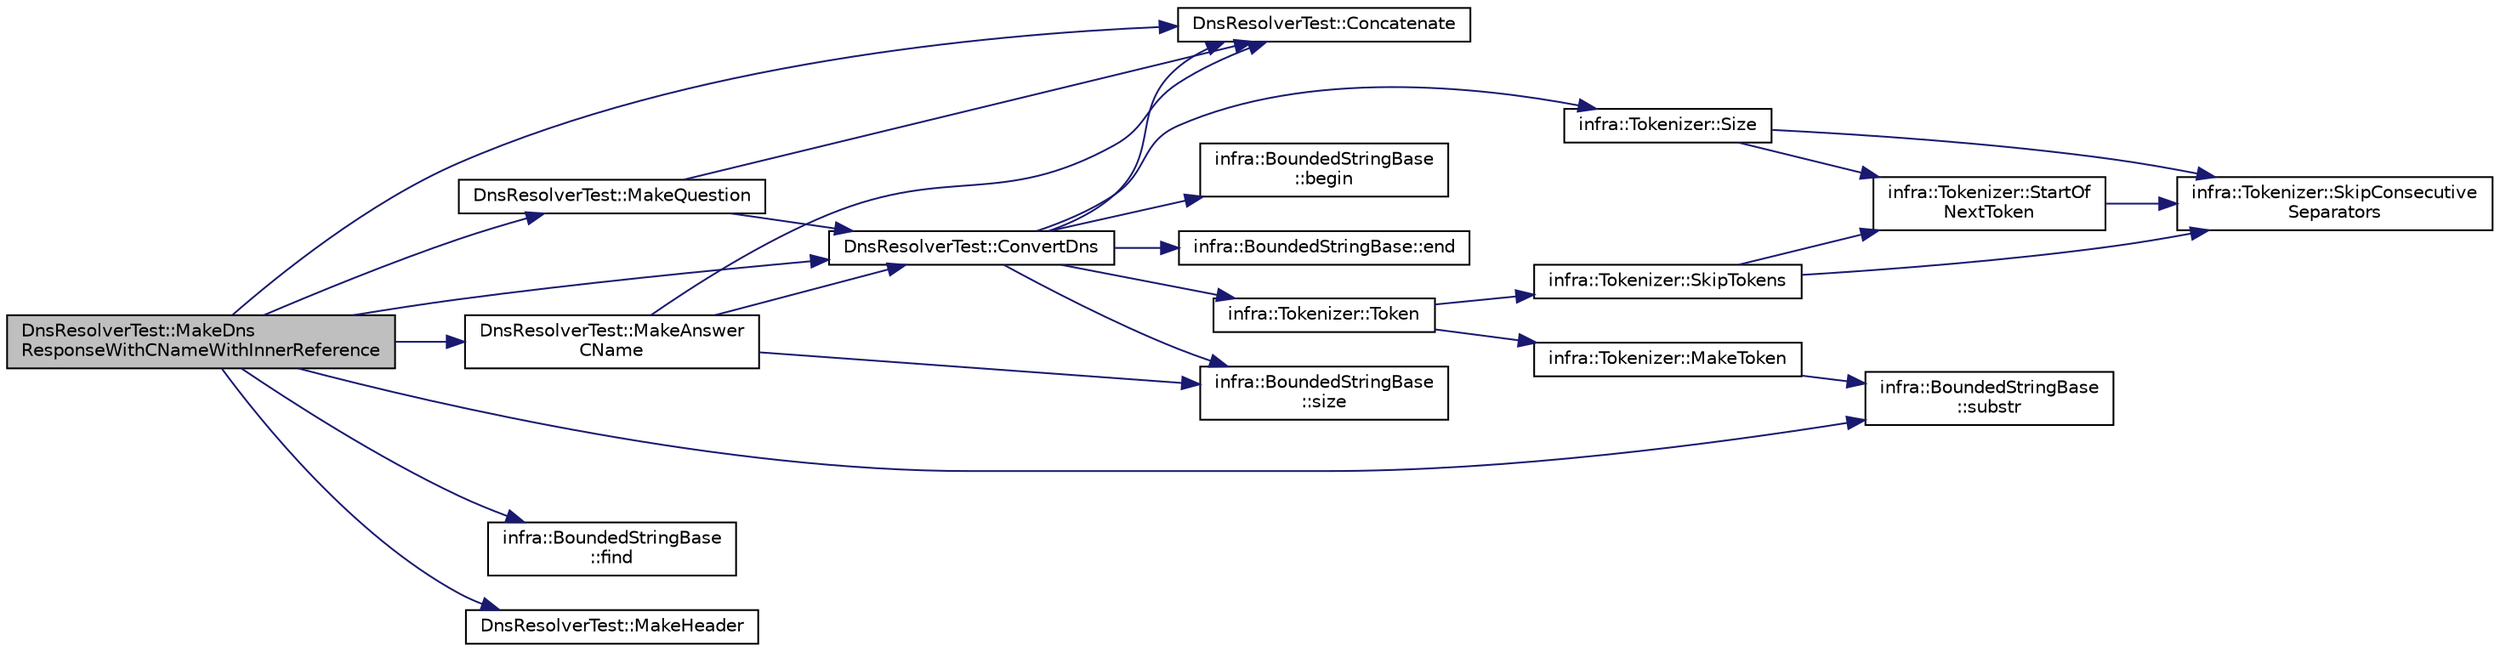 digraph "DnsResolverTest::MakeDnsResponseWithCNameWithInnerReference"
{
 // INTERACTIVE_SVG=YES
  edge [fontname="Helvetica",fontsize="10",labelfontname="Helvetica",labelfontsize="10"];
  node [fontname="Helvetica",fontsize="10",shape=record];
  rankdir="LR";
  Node397 [label="DnsResolverTest::MakeDns\lResponseWithCNameWithInnerReference",height=0.2,width=0.4,color="black", fillcolor="grey75", style="filled", fontcolor="black"];
  Node397 -> Node398 [color="midnightblue",fontsize="10",style="solid",fontname="Helvetica"];
  Node398 [label="DnsResolverTest::Concatenate",height=0.2,width=0.4,color="black", fillcolor="white", style="filled",URL="$dd/d31/class_dns_resolver_test.html#a5f547549765a572299673edd1b07d445"];
  Node397 -> Node399 [color="midnightblue",fontsize="10",style="solid",fontname="Helvetica"];
  Node399 [label="DnsResolverTest::ConvertDns",height=0.2,width=0.4,color="black", fillcolor="white", style="filled",URL="$dd/d31/class_dns_resolver_test.html#a1c035d4cb846223fedf429caf0d37b79"];
  Node399 -> Node400 [color="midnightblue",fontsize="10",style="solid",fontname="Helvetica"];
  Node400 [label="infra::BoundedStringBase\l::begin",height=0.2,width=0.4,color="black", fillcolor="white", style="filled",URL="$d1/d2a/classinfra_1_1_bounded_string_base.html#aef23e4250cad2fdc69ccc39f68734233"];
  Node399 -> Node398 [color="midnightblue",fontsize="10",style="solid",fontname="Helvetica"];
  Node399 -> Node401 [color="midnightblue",fontsize="10",style="solid",fontname="Helvetica"];
  Node401 [label="infra::BoundedStringBase::end",height=0.2,width=0.4,color="black", fillcolor="white", style="filled",URL="$d1/d2a/classinfra_1_1_bounded_string_base.html#af5021f1ea3898146d0a55c2895f07dbf"];
  Node399 -> Node402 [color="midnightblue",fontsize="10",style="solid",fontname="Helvetica"];
  Node402 [label="infra::Tokenizer::Size",height=0.2,width=0.4,color="black", fillcolor="white", style="filled",URL="$d6/dbd/classinfra_1_1_tokenizer.html#a0b3e37a99732d67c41ad94f1dec74542"];
  Node402 -> Node403 [color="midnightblue",fontsize="10",style="solid",fontname="Helvetica"];
  Node403 [label="infra::Tokenizer::SkipConsecutive\lSeparators",height=0.2,width=0.4,color="black", fillcolor="white", style="filled",URL="$d6/dbd/classinfra_1_1_tokenizer.html#a661288c16f8b46d0ab3d27530f6b9c13"];
  Node402 -> Node404 [color="midnightblue",fontsize="10",style="solid",fontname="Helvetica"];
  Node404 [label="infra::Tokenizer::StartOf\lNextToken",height=0.2,width=0.4,color="black", fillcolor="white", style="filled",URL="$d6/dbd/classinfra_1_1_tokenizer.html#ac2a716e3917d2a5de009885dd9f6a1ce"];
  Node404 -> Node403 [color="midnightblue",fontsize="10",style="solid",fontname="Helvetica"];
  Node399 -> Node405 [color="midnightblue",fontsize="10",style="solid",fontname="Helvetica"];
  Node405 [label="infra::BoundedStringBase\l::size",height=0.2,width=0.4,color="black", fillcolor="white", style="filled",URL="$d1/d2a/classinfra_1_1_bounded_string_base.html#aab36b8eaee21d6ab3be734e07f499382"];
  Node399 -> Node406 [color="midnightblue",fontsize="10",style="solid",fontname="Helvetica"];
  Node406 [label="infra::Tokenizer::Token",height=0.2,width=0.4,color="black", fillcolor="white", style="filled",URL="$d6/dbd/classinfra_1_1_tokenizer.html#a9fea0107788ee101b1718a3cf526af72"];
  Node406 -> Node407 [color="midnightblue",fontsize="10",style="solid",fontname="Helvetica"];
  Node407 [label="infra::Tokenizer::SkipTokens",height=0.2,width=0.4,color="black", fillcolor="white", style="filled",URL="$d6/dbd/classinfra_1_1_tokenizer.html#a78ddaa04f929e29c37995f88b201dca0"];
  Node407 -> Node403 [color="midnightblue",fontsize="10",style="solid",fontname="Helvetica"];
  Node407 -> Node404 [color="midnightblue",fontsize="10",style="solid",fontname="Helvetica"];
  Node406 -> Node408 [color="midnightblue",fontsize="10",style="solid",fontname="Helvetica"];
  Node408 [label="infra::Tokenizer::MakeToken",height=0.2,width=0.4,color="black", fillcolor="white", style="filled",URL="$d6/dbd/classinfra_1_1_tokenizer.html#a7d67c9a4cc86e9d94b8694ae59407e02"];
  Node408 -> Node409 [color="midnightblue",fontsize="10",style="solid",fontname="Helvetica"];
  Node409 [label="infra::BoundedStringBase\l::substr",height=0.2,width=0.4,color="black", fillcolor="white", style="filled",URL="$d1/d2a/classinfra_1_1_bounded_string_base.html#a46ec1a3a673136ace03af8c6ec94aa89"];
  Node397 -> Node410 [color="midnightblue",fontsize="10",style="solid",fontname="Helvetica"];
  Node410 [label="infra::BoundedStringBase\l::find",height=0.2,width=0.4,color="black", fillcolor="white", style="filled",URL="$d1/d2a/classinfra_1_1_bounded_string_base.html#a1625463cbee712d1217102c3bdde924d"];
  Node397 -> Node411 [color="midnightblue",fontsize="10",style="solid",fontname="Helvetica"];
  Node411 [label="DnsResolverTest::MakeAnswer\lCName",height=0.2,width=0.4,color="black", fillcolor="white", style="filled",URL="$dd/d31/class_dns_resolver_test.html#a63fe229184e5860033749aef4c974bb2"];
  Node411 -> Node398 [color="midnightblue",fontsize="10",style="solid",fontname="Helvetica"];
  Node411 -> Node399 [color="midnightblue",fontsize="10",style="solid",fontname="Helvetica"];
  Node411 -> Node405 [color="midnightblue",fontsize="10",style="solid",fontname="Helvetica"];
  Node397 -> Node412 [color="midnightblue",fontsize="10",style="solid",fontname="Helvetica"];
  Node412 [label="DnsResolverTest::MakeHeader",height=0.2,width=0.4,color="black", fillcolor="white", style="filled",URL="$dd/d31/class_dns_resolver_test.html#a698ca5fa1944845cc21dbb448809a5d0"];
  Node397 -> Node413 [color="midnightblue",fontsize="10",style="solid",fontname="Helvetica"];
  Node413 [label="DnsResolverTest::MakeQuestion",height=0.2,width=0.4,color="black", fillcolor="white", style="filled",URL="$dd/d31/class_dns_resolver_test.html#ad49f80a3f2edd5763376e87e0b0d88b4"];
  Node413 -> Node398 [color="midnightblue",fontsize="10",style="solid",fontname="Helvetica"];
  Node413 -> Node399 [color="midnightblue",fontsize="10",style="solid",fontname="Helvetica"];
  Node397 -> Node409 [color="midnightblue",fontsize="10",style="solid",fontname="Helvetica"];
}
